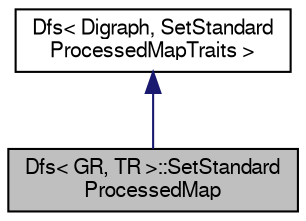 digraph "Dfs&lt; GR, TR &gt;::SetStandardProcessedMap"
{
 // LATEX_PDF_SIZE
  edge [fontname="FreeSans",fontsize="10",labelfontname="FreeSans",labelfontsize="10"];
  node [fontname="FreeSans",fontsize="10",shape=record];
  Node0 [label="Dfs\< GR, TR \>::SetStandard\lProcessedMap",height=0.2,width=0.4,color="black", fillcolor="grey75", style="filled", fontcolor="black",tooltip="Named parameter for setting ProcessedMap type to be Digraph::NodeMap<bool>."];
  Node1 -> Node0 [dir="back",color="midnightblue",fontsize="10",style="solid",fontname="FreeSans"];
  Node1 [label="Dfs\< Digraph, SetStandard\lProcessedMapTraits \>",height=0.2,width=0.4,color="black", fillcolor="white", style="filled",URL="$a01937.html",tooltip=" "];
}
